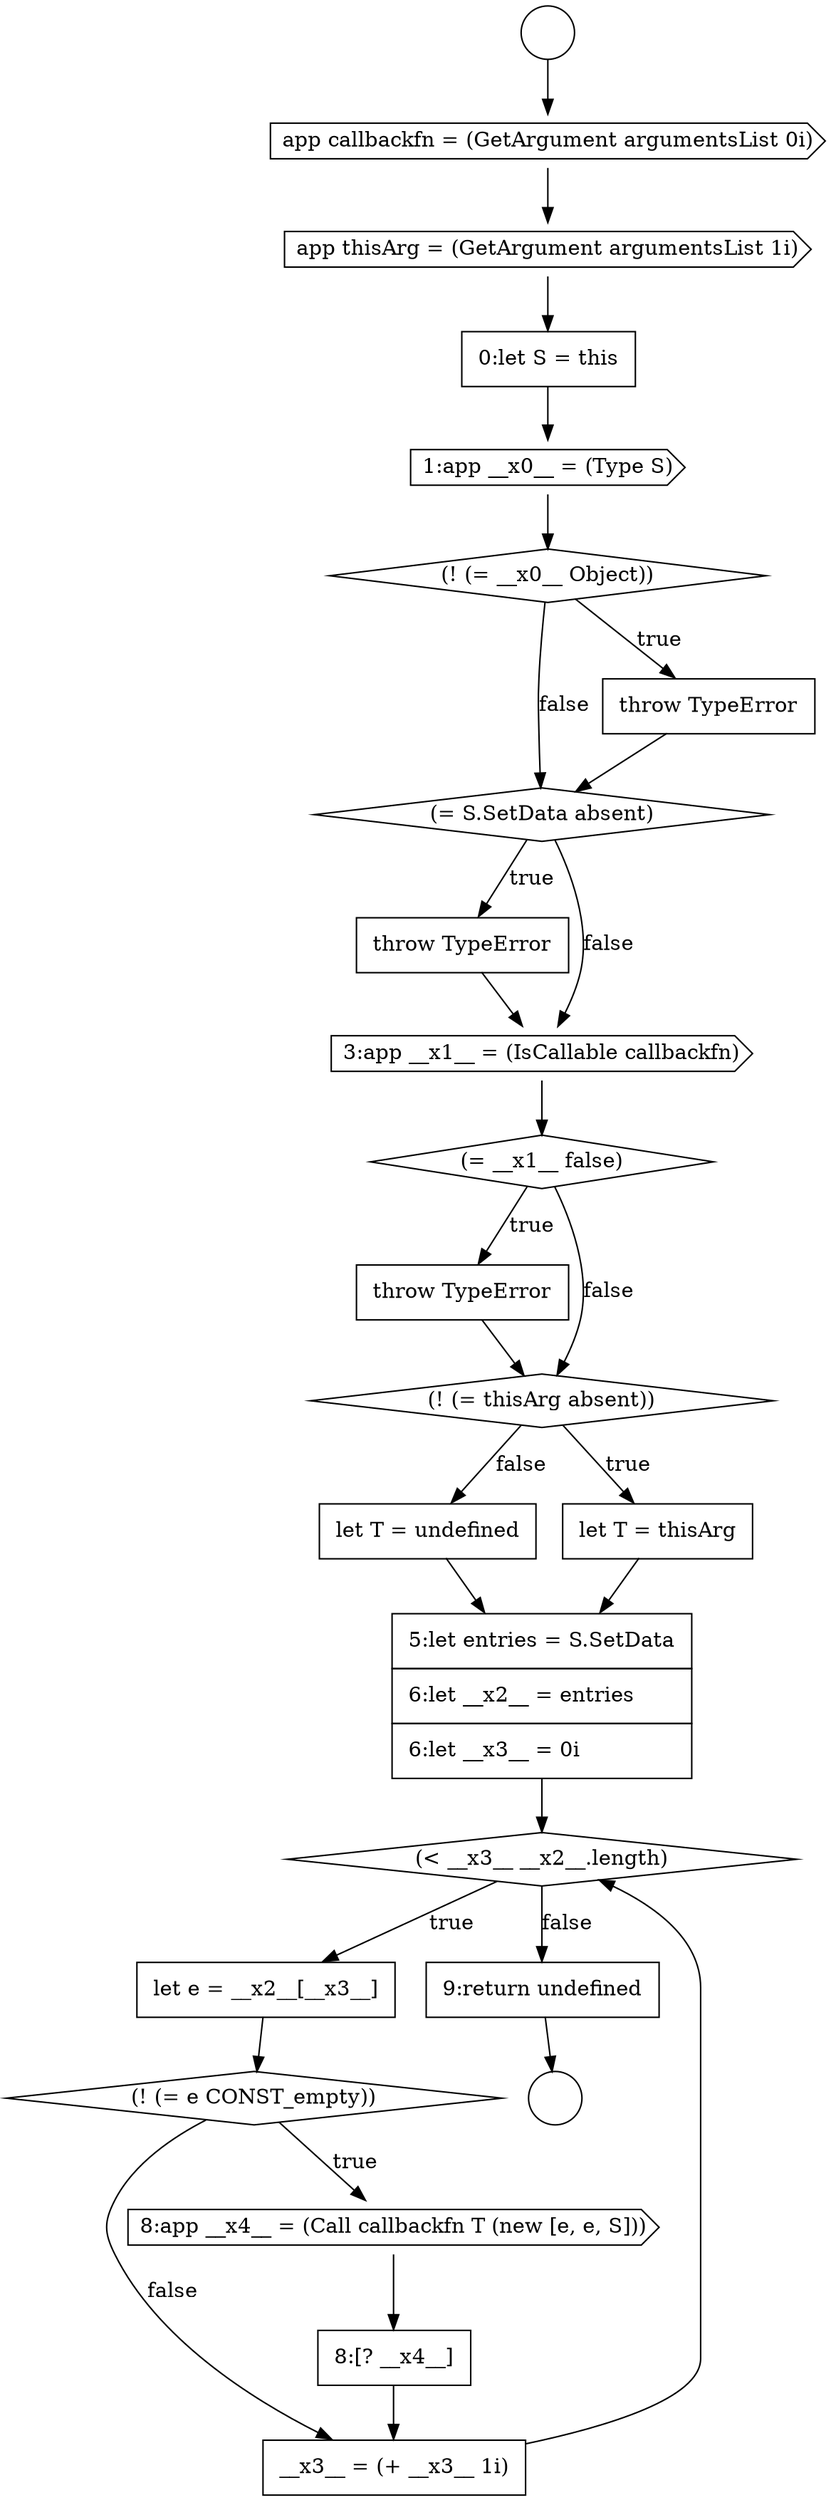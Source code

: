digraph {
  node15098 [shape=none, margin=0, label=<<font color="black">
    <table border="0" cellborder="1" cellspacing="0" cellpadding="10">
      <tr><td align="left">throw TypeError</td></tr>
    </table>
  </font>> color="black" fillcolor="white" style=filled]
  node15104 [shape=none, margin=0, label=<<font color="black">
    <table border="0" cellborder="1" cellspacing="0" cellpadding="10">
      <tr><td align="left">let T = undefined</td></tr>
    </table>
  </font>> color="black" fillcolor="white" style=filled]
  node15092 [shape=cds, label=<<font color="black">app thisArg = (GetArgument argumentsList 1i)</font>> color="black" fillcolor="white" style=filled]
  node15110 [shape=none, margin=0, label=<<font color="black">
    <table border="0" cellborder="1" cellspacing="0" cellpadding="10">
      <tr><td align="left">8:[? __x4__]</td></tr>
    </table>
  </font>> color="black" fillcolor="white" style=filled]
  node15105 [shape=none, margin=0, label=<<font color="black">
    <table border="0" cellborder="1" cellspacing="0" cellpadding="10">
      <tr><td align="left">5:let entries = S.SetData</td></tr>
      <tr><td align="left">6:let __x2__ = entries</td></tr>
      <tr><td align="left">6:let __x3__ = 0i</td></tr>
    </table>
  </font>> color="black" fillcolor="white" style=filled]
  node15097 [shape=diamond, label=<<font color="black">(= S.SetData absent)</font>> color="black" fillcolor="white" style=filled]
  node15089 [shape=circle label=" " color="black" fillcolor="white" style=filled]
  node15101 [shape=none, margin=0, label=<<font color="black">
    <table border="0" cellborder="1" cellspacing="0" cellpadding="10">
      <tr><td align="left">throw TypeError</td></tr>
    </table>
  </font>> color="black" fillcolor="white" style=filled]
  node15100 [shape=diamond, label=<<font color="black">(= __x1__ false)</font>> color="black" fillcolor="white" style=filled]
  node15094 [shape=cds, label=<<font color="black">1:app __x0__ = (Type S)</font>> color="black" fillcolor="white" style=filled]
  node15102 [shape=diamond, label=<<font color="black">(! (= thisArg absent))</font>> color="black" fillcolor="white" style=filled]
  node15095 [shape=diamond, label=<<font color="black">(! (= __x0__ Object))</font>> color="black" fillcolor="white" style=filled]
  node15099 [shape=cds, label=<<font color="black">3:app __x1__ = (IsCallable callbackfn)</font>> color="black" fillcolor="white" style=filled]
  node15091 [shape=cds, label=<<font color="black">app callbackfn = (GetArgument argumentsList 0i)</font>> color="black" fillcolor="white" style=filled]
  node15096 [shape=none, margin=0, label=<<font color="black">
    <table border="0" cellborder="1" cellspacing="0" cellpadding="10">
      <tr><td align="left">throw TypeError</td></tr>
    </table>
  </font>> color="black" fillcolor="white" style=filled]
  node15103 [shape=none, margin=0, label=<<font color="black">
    <table border="0" cellborder="1" cellspacing="0" cellpadding="10">
      <tr><td align="left">let T = thisArg</td></tr>
    </table>
  </font>> color="black" fillcolor="white" style=filled]
  node15093 [shape=none, margin=0, label=<<font color="black">
    <table border="0" cellborder="1" cellspacing="0" cellpadding="10">
      <tr><td align="left">0:let S = this</td></tr>
    </table>
  </font>> color="black" fillcolor="white" style=filled]
  node15106 [shape=diamond, label=<<font color="black">(&lt; __x3__ __x2__.length)</font>> color="black" fillcolor="white" style=filled]
  node15111 [shape=none, margin=0, label=<<font color="black">
    <table border="0" cellborder="1" cellspacing="0" cellpadding="10">
      <tr><td align="left">__x3__ = (+ __x3__ 1i)</td></tr>
    </table>
  </font>> color="black" fillcolor="white" style=filled]
  node15107 [shape=none, margin=0, label=<<font color="black">
    <table border="0" cellborder="1" cellspacing="0" cellpadding="10">
      <tr><td align="left">let e = __x2__[__x3__]</td></tr>
    </table>
  </font>> color="black" fillcolor="white" style=filled]
  node15112 [shape=none, margin=0, label=<<font color="black">
    <table border="0" cellborder="1" cellspacing="0" cellpadding="10">
      <tr><td align="left">9:return undefined</td></tr>
    </table>
  </font>> color="black" fillcolor="white" style=filled]
  node15090 [shape=circle label=" " color="black" fillcolor="white" style=filled]
  node15109 [shape=cds, label=<<font color="black">8:app __x4__ = (Call callbackfn T (new [e, e, S]))</font>> color="black" fillcolor="white" style=filled]
  node15108 [shape=diamond, label=<<font color="black">(! (= e CONST_empty))</font>> color="black" fillcolor="white" style=filled]
  node15094 -> node15095 [ color="black"]
  node15089 -> node15091 [ color="black"]
  node15098 -> node15099 [ color="black"]
  node15099 -> node15100 [ color="black"]
  node15104 -> node15105 [ color="black"]
  node15095 -> node15096 [label=<<font color="black">true</font>> color="black"]
  node15095 -> node15097 [label=<<font color="black">false</font>> color="black"]
  node15096 -> node15097 [ color="black"]
  node15105 -> node15106 [ color="black"]
  node15092 -> node15093 [ color="black"]
  node15111 -> node15106 [ color="black"]
  node15103 -> node15105 [ color="black"]
  node15101 -> node15102 [ color="black"]
  node15110 -> node15111 [ color="black"]
  node15100 -> node15101 [label=<<font color="black">true</font>> color="black"]
  node15100 -> node15102 [label=<<font color="black">false</font>> color="black"]
  node15091 -> node15092 [ color="black"]
  node15093 -> node15094 [ color="black"]
  node15112 -> node15090 [ color="black"]
  node15102 -> node15103 [label=<<font color="black">true</font>> color="black"]
  node15102 -> node15104 [label=<<font color="black">false</font>> color="black"]
  node15109 -> node15110 [ color="black"]
  node15107 -> node15108 [ color="black"]
  node15108 -> node15109 [label=<<font color="black">true</font>> color="black"]
  node15108 -> node15111 [label=<<font color="black">false</font>> color="black"]
  node15106 -> node15107 [label=<<font color="black">true</font>> color="black"]
  node15106 -> node15112 [label=<<font color="black">false</font>> color="black"]
  node15097 -> node15098 [label=<<font color="black">true</font>> color="black"]
  node15097 -> node15099 [label=<<font color="black">false</font>> color="black"]
}
